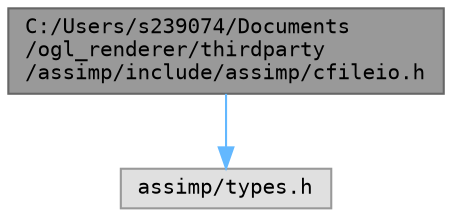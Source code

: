 digraph "C:/Users/s239074/Documents/ogl_renderer/thirdparty/assimp/include/assimp/cfileio.h"
{
 // LATEX_PDF_SIZE
  bgcolor="transparent";
  edge [fontname=Terminal,fontsize=10,labelfontname=Helvetica,labelfontsize=10];
  node [fontname=Terminal,fontsize=10,shape=box,height=0.2,width=0.4];
  Node1 [label="C:/Users/s239074/Documents\l/ogl_renderer/thirdparty\l/assimp/include/assimp/cfileio.h",height=0.2,width=0.4,color="gray40", fillcolor="grey60", style="filled", fontcolor="black",tooltip="Defines generic C routines to access memory-mapped files."];
  Node1 -> Node2 [color="steelblue1",style="solid"];
  Node2 [label="assimp/types.h",height=0.2,width=0.4,color="grey60", fillcolor="#E0E0E0", style="filled",tooltip=" "];
}
